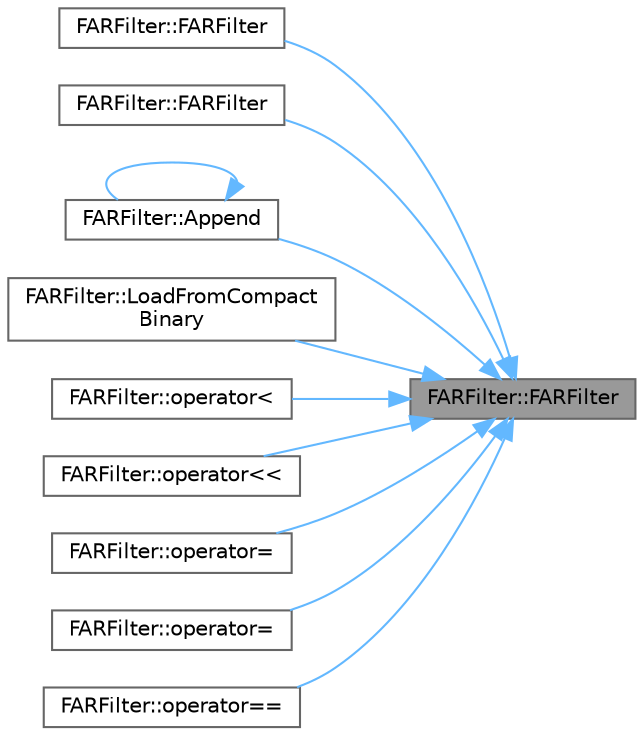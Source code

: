 digraph "FARFilter::FARFilter"
{
 // INTERACTIVE_SVG=YES
 // LATEX_PDF_SIZE
  bgcolor="transparent";
  edge [fontname=Helvetica,fontsize=10,labelfontname=Helvetica,labelfontsize=10];
  node [fontname=Helvetica,fontsize=10,shape=box,height=0.2,width=0.4];
  rankdir="RL";
  Node1 [id="Node000001",label="FARFilter::FARFilter",height=0.2,width=0.4,color="gray40", fillcolor="grey60", style="filled", fontcolor="black",tooltip=" "];
  Node1 -> Node2 [id="edge1_Node000001_Node000002",dir="back",color="steelblue1",style="solid",tooltip=" "];
  Node2 [id="Node000002",label="FARFilter::FARFilter",height=0.2,width=0.4,color="grey40", fillcolor="white", style="filled",URL="$d1/d79/structFARFilter.html#ac0e0fb1c05c0770a43a6792f8df8b8c9",tooltip=" "];
  Node1 -> Node3 [id="edge2_Node000001_Node000003",dir="back",color="steelblue1",style="solid",tooltip=" "];
  Node3 [id="Node000003",label="FARFilter::FARFilter",height=0.2,width=0.4,color="grey40", fillcolor="white", style="filled",URL="$d1/d79/structFARFilter.html#a54305ba9c86f9a4c6da7c0edccc05f94",tooltip=" "];
  Node1 -> Node4 [id="edge3_Node000001_Node000004",dir="back",color="steelblue1",style="solid",tooltip=" "];
  Node4 [id="Node000004",label="FARFilter::Append",height=0.2,width=0.4,color="grey40", fillcolor="white", style="filled",URL="$d1/d79/structFARFilter.html#a2ae65b24543428d58b281e48b613fb65",tooltip="Appends the other filter to this one."];
  Node4 -> Node4 [id="edge4_Node000004_Node000004",dir="back",color="steelblue1",style="solid",tooltip=" "];
  Node1 -> Node5 [id="edge5_Node000001_Node000005",dir="back",color="steelblue1",style="solid",tooltip=" "];
  Node5 [id="Node000005",label="FARFilter::LoadFromCompact\lBinary",height=0.2,width=0.4,color="grey40", fillcolor="white", style="filled",URL="$d1/d79/structFARFilter.html#a9fa2dccc9a2b97a320891b4e0892280f",tooltip=" "];
  Node1 -> Node6 [id="edge6_Node000001_Node000006",dir="back",color="steelblue1",style="solid",tooltip=" "];
  Node6 [id="Node000006",label="FARFilter::operator\<",height=0.2,width=0.4,color="grey40", fillcolor="white", style="filled",URL="$d1/d79/structFARFilter.html#a9b9871272065d6f3efb37159c71b3917",tooltip=" "];
  Node1 -> Node7 [id="edge7_Node000001_Node000007",dir="back",color="steelblue1",style="solid",tooltip=" "];
  Node7 [id="Node000007",label="FARFilter::operator\<\<",height=0.2,width=0.4,color="grey40", fillcolor="white", style="filled",URL="$d1/d79/structFARFilter.html#ac7c3040aba39d03d0528ba3a57170512",tooltip=" "];
  Node1 -> Node8 [id="edge8_Node000001_Node000008",dir="back",color="steelblue1",style="solid",tooltip=" "];
  Node8 [id="Node000008",label="FARFilter::operator=",height=0.2,width=0.4,color="grey40", fillcolor="white", style="filled",URL="$d1/d79/structFARFilter.html#a0890ec9fcaea2c5b681353e39910780b",tooltip=" "];
  Node1 -> Node9 [id="edge9_Node000001_Node000009",dir="back",color="steelblue1",style="solid",tooltip=" "];
  Node9 [id="Node000009",label="FARFilter::operator=",height=0.2,width=0.4,color="grey40", fillcolor="white", style="filled",URL="$d1/d79/structFARFilter.html#a0479796f128ceb08fbdbf23bcb351b36",tooltip=" "];
  Node1 -> Node10 [id="edge10_Node000001_Node000010",dir="back",color="steelblue1",style="solid",tooltip=" "];
  Node10 [id="Node000010",label="FARFilter::operator==",height=0.2,width=0.4,color="grey40", fillcolor="white", style="filled",URL="$d1/d79/structFARFilter.html#aad152fdeab4ac8982a64140690740e03",tooltip=" "];
}
